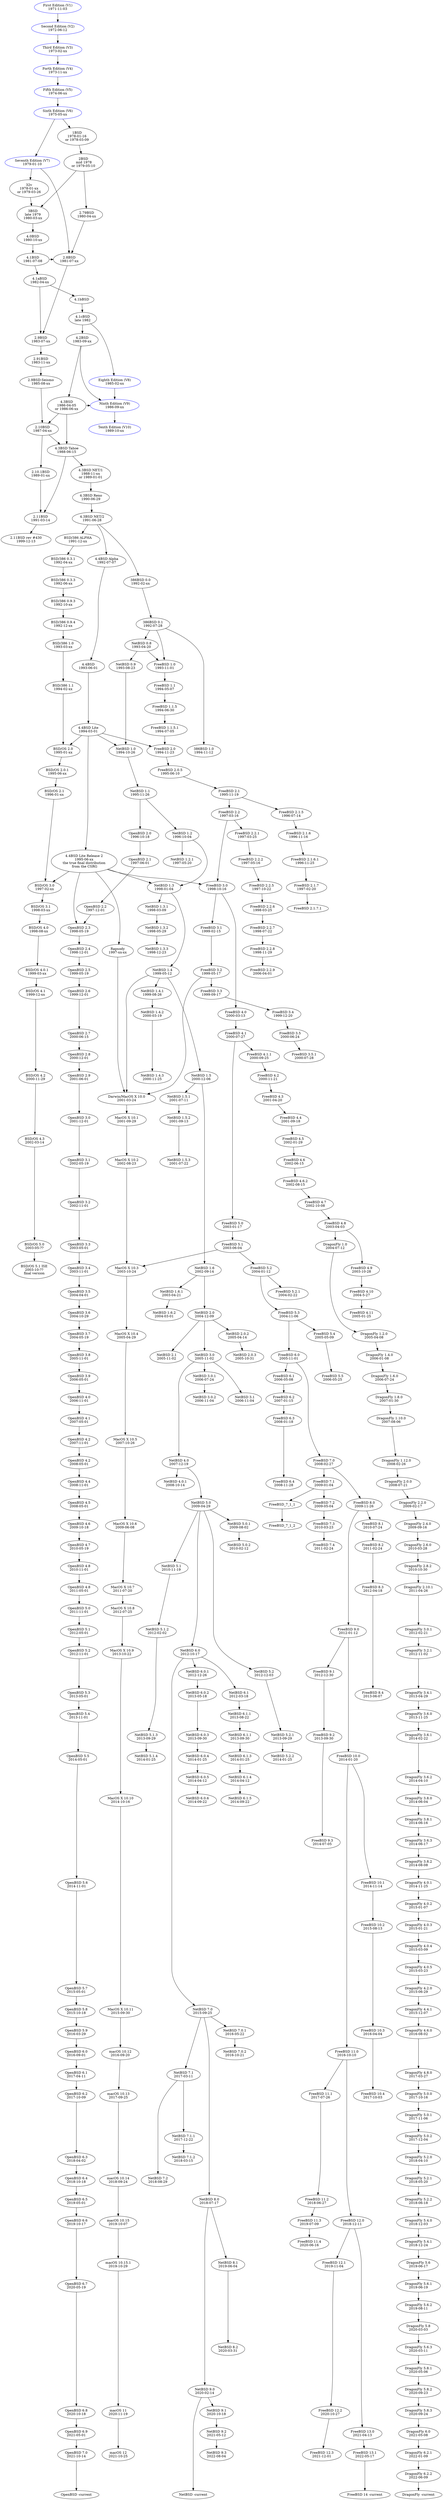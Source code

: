 # Copyright (c) 2022
#   zmbsdtree <arales.p@gmail.com>
#
digraph unix_bsd_tree {
  rankdir=TB
  node [shape=oval]
  v1   [label="First Edition (V1)\n1971-11-03",color=blue]
  v2   [label="Second Edition (V2)\n1972-06-12",color=blue]
  v3   [label="Third Edition (V3)\n1973-02-xx",color=blue]
  v4   [label="Forth Edition (V4)\n1973-11-xx",color=blue]
  v5   [label="Fifth Edition (V5)\n1974-06-xx",color=blue]
  v6   [label="Sixth Edition (V6)\n1975-05-xx",color=blue]
  v7   [label="Seventh Edition (V7)\n1979-01-10",color=blue]
  v8   [label="Eighth Edition (V8)\n1985-02-xx",color=blue]
  v9   [label="Ninth Edition (V9)\n1986-09-xx",color=blue]
  v10  [label="Tenth Edition (V10)\n1989-10-xx",color=blue]
  {rank = same; v7; _2BSD;}
  {rank = same; v8; _2_9BSD_Seismo;}
  {rank = same; v9; _4_3BSD; } 
  _1BSD              [label="1BSD\n1978-01-16\nor 1978-03-09"]
  _2BSD              [label="2BSD\n mid 1978\nor 1979-05-10"]
  _2_79BSD           [label="2.79BSD\n1980-04-xx"]
  {rank = same; _2_79BSD; _3BSD;}
  _2_8BSD            [label="2.8BSD\n1981-07-xx"]
  {rank = same; _2_8BSD; _4_1BSD;} 
#  _2_8_1BSD         [label="2.8.1BSD\n1982-01-xx"]
  _2_9BSD            [label="2.9BSD\n1983-07-xx"]
  {rank = same; _2_9BSD; _4_2BSD;}
  _2_9_1BSD          [label="2.91BSD\n1983-11-xx"]
  _2_9BSD_Seismo     [label="2.9BSD-Seismo\n1985-08-xx"]
  _2_10BSD           [label="2.10BSD\n1987-04-xx"]
  _2_10_1BSD         [label="2.10.1BSD\n1989-01-xx"]
  {rank = same; _2_10_1BSD; _4_3BSD_NET1;}
  _2_11BSD           [label="2.11BSD\n1991-03-14"]
  {rank = same; _2_11BSD; _4_3BSD_NET2; }
  _2_11BSDrev430     [label="2.11BSD rev #430\n1999-12-13"]
  _32v               [label="32v\n1978-01-xx\nor 1979-03-26"]
  _3BSD              [label="3BSD\nlate 1979\n1980-03-xx"]
  _4_0BSD            [label="4.0BSD\n1980-10-xx"]
  _4_1BSD            [label="4.1BSD\n1981-07-08"]
  _4_1aBSD           [label="4.1aBSD\n1982-04-xx"]
  _4_1bBSD           [label="4.1bBSD"]
  _4_1cBSD           [label="4.1cBSD\nlate 1982"]
  _4_2BSD            [label="4.2BSD\n1983-09-xx"]
  _4_3BSD            [label="4.3BSD\n1986-04-05\nor 1986-06-xx"]
  _4_3BSDTa          [label="4.3BSD Tahoe\n1988-06-15"]
  _4_3BSD_NET1       [label="4.3BSD NET/1\n1988-11-xx\nor 1989-01-01"]
  _4_3BSD_Reno       [label="4.3BSD Reno\n1990-06-29"]
  _4_3BSD_NET2       [label="4.3BSD NET/2\n1991-06-28"]

  BSD386A            [label="BSD/386 ALPHA\n1991-12-xx"]
  _386BSD_0_0        [label="386BSD 0.0\n1992-02-xx"]
  BSD386_0_3_1       [label="BSD/386 0.3.1\n1992-04-xx"]
  BSD386_0_3_3       [label="BSD/386 0.3.3\n1992-06-xx"]
  _386BSD_0_1        [label="386BSD 0.1\n1992-07-28"]
  _4_4BSDA           [label="4.4BSD Alpha\n1992-07-07"]
  BSD386_0_9_3       [label="BSD/386 0.9.3\n1992-10-xx"]
  BSD386_0_9_4       [label="BSD/386 0.9.4\n1992-12-xx"]
  
  BSD386_1_0         [label="BSD/386 1.0\n1993-03-xx"]
  NetBSD_0_8         [label="NetBSD 0.8\n1993-04-20"]
  _4_4BSD            [label="4.4BSD\n1993-06-01"]
  NetBSD_0_9         [label="NetBSD 0.9\n1993-08-23"]
  {rank = same; BSD386_1_0; NetBSD_0_8}
  {rank = same; _4_4BSD; NetBSD_0_9;}
  FreeBSD_1_0        [label="FreeBSD 1.0\n1993-11-01"]
#  FreeBSD_1_0_2             [label="FreeBSD 1.0.2\n1993-11-14"]
  BSD386_1_1         [label="BSD/386 1.1\n1994-02-xx"]
  _4_4BSDLite        [label="4.4BSD Lite\n1994-03-01"]
  FreeBSD_1_1        [label="FreeBSD 1.1\n1994-05-07"]
  FreeBSD_1_1_5      [label="FreeBSD 1.1.5\n1994-06-30"]
  FreeBSD_1_1_5_1    [label="FreeBSD 1.1.5.1\n1994-07-05"]
  NetBSD_1_0         [label="NetBSD 1.0\n1994-10-26"]
  _386BSD_1_0        [label="386BSD 1.0\n1994-11-12"]
  FreeBSD_2_0        [label="FreeBSD 2.0\n1994-11-23"]
  {rank = same; NetBSD_1_0; _386BSD_1_0; FreeBSD_2_0; }
  BSD_OS_2_0         [label="BSD/OS 2.0\n1995-01-xx"]
  FreeBSD_2_0_5      [label="FreeBSD 2.0.5\n1995-06-10"]
  BSD_OS_2_0_1       [label="BSD/OS 2.0.1\n1995-06-xx"]
  _4_4BSDLiteR2      [label="4.4BSD Lite Release 2\n1995-06-xx\nthe true final distribution\n from the CSRG"]
  FreeBSD_2_1	     [label="FreeBSD 2.1\n1995-11-19"]
  NetBSD_1_1	     [label="NetBSD 1.1\n1995-11-26"]
  {rank = same; FreeBSD_2_1; NetBSD_1_1;}
  BSD_OS_2_1	     [label="BSD/OS 2.1\n1996-01-xx"]
  FreeBSD_2_1_5	     [label="FreeBSD 2.1.5\n1996-07-14"]
  NetBSD_1_2	     [label="NetBSD 1.2\n1996-10-04"]
  OpenBSD_2_0	     [label="OpenBSD 2.0\n1996-10-18"]
  {rank = same; NetBSD_1_2; OpenBSD_2_0;}
  FreeBSD_2_1_6	     [label="FreeBSD 2.1.6\n1996-11-16"]
  FreeBSD_2_1_6_1    [label="FreeBSD 2.1.6.1\n1996-11-25"]
  Rhapsody	     [label="Rapsody\n1997-xx-xx"]
  FreeBSD_2_1_7	     [label="FreeBSD 2.1.7\n1997-02-20"]
  FreeBSD_2_1_7_1    [label="FreeBSD 2.1.7.1"]
  BSD_OS_3_0	     [label="BSD/OS 3.0\n1997-02-xx"]
  {rank = same; FreeBSD_2_1_7; BSD_OS_3_0;}
  FreeBSD_2_2	     [label="FreeBSD 2.2\n1997-03-16"]
  FreeBSD_2_2_1	     [label="FreeBSD 2.2.1\n1997-03-25"]
  FreeBSD_2_2_2	     [label="FreeBSD 2.2.2\n1997-05-16"]
  NetBSD_1_2_1	     [label="NetBSD 1.2.1\n1997-05-20"]
  {rank = same; FreeBSD_2_2_2; NetBSD_1_2_1;}
  OpenBSD_2_1	     [label="OpenBSD 2.1\n1997-06-01"]
  FreeBSD_2_2_5	     [label="FreeBSD 2.2.5\n1997-10-22"]
  OpenBSD_2_2	     [label="OpenBSD 2.2\n1997-12-01"]
  NetBSD_1_3	     [label="NetBSD 1.3\n1998-01-04"]
  FreeBSD_2_2_6	     [label="FreeBSD 2.2.6\n1998-03-25"]
  NetBSD_1_3_1	     [label="NetBSD 1.3.1\n1998-03-09"]
  BSD_OS_3_1	     [label="BSD/OS 3.1\n1998-03-xx"]
  {rank = same; FreeBSD_2_2_6; NetBSD_1_3_1; BSD_OS_3_1;}
  OpenBSD_2_3	     [label="OpenBSD 2.3\n1998-05-19"]
  NetBSD_1_3_2	     [label="NetBSD 1.3.2\n1998-05-29"]
  {rank = same; OpenBSD_2_3; NetBSD_1_3_2;}
  FreeBSD_2_2_7	     [label="FreeBSD 2.2.7\n1998-07-22"]
  BSD_OS_4_0	     [label="BSD/OS 4.0\n1998-08-xx"]
  FreeBSD_3_0	     [label="FreeBSD 3.0\n1998-10-16"]

  FreeBSD_2_2_8	     [label="FreeBSD 2.2.8\n1998-11-29"]
  OpenBSD_2_4	     [label="OpenBSD 2.4\n1998-12-01"]
  NetBSD_1_3_3	     [label="NetBSD 1.3.3\n1998-12-23"]
  {rank = same; FreeBSD_2_2_8; OpenBSD_2_4; NetBSD_1_3_3;}
  FreeBSD_3_1	     [label="FreeBSD 3.1\n1999-02-15"]
  BSD_OS_4_0_1	     [label="BSD/OS 4.0.1\n1999-03-xx"]
  NetBSD_1_4	     [label="NetBSD 1.4\n1999-05-12"]
  FreeBSD_3_2	     [label="FreeBSD 3.2\n1999-05-17"]
  OpenBSD_2_5	     [label="OpenBSD 2.5\n1999-05-19"]
  {rank = same; NetBSD_1_4; FreeBSD_3_2; OpenBSD_2_5;}
  NetBSD_1_4_1	     [label="NetBSD 1.4.1\n1999-08-26"]
  FreeBSD_3_3	     [label="FreeBSD 3.3\n1999-09-17"]
  OpenBSD_2_6	     [label="OpenBSD 2.6\n1999-12-01"]
  FreeBSD_3_4	     [label="FreeBSD 3.4\n1999-12-20"]
  BSD_OS_4_1	     [label="BSD/OS 4.1\n1999-12-xx"]
  {rank = same; FreeBSD_3_3; OpenBSD_2_6; BSD_OS_4_1;}
  FreeBSD_4_0	     [label="FreeBSD 4.0\n2000-03-13"]
  NetBSD_1_4_2	     [label="NetBSD 1.4.2\n2000-03-19"]
  {rank = same; FreeBSD_4_0; NetBSD_1_4_2;}
  OpenBSD_2_7	     [label="OpenBSD 2.7\n2000-06-15"]
  FreeBSD_3_5	     [label="FreeBSD 3.5\n2000-06-24"]
  {rank = same; OpenBSD_2_7; FreeBSD_3_5;}
  FreeBSD_4_1	     [label="FreeBSD 4.1\n2000-07-27"]
  FreeBSD_3_5_1	     [label="FreeBSD 3.5.1\n2000-07-28"]
  FreeBSD_4_1_1	     [label="FreeBSD 4.1.1\n2000-09-25"]
  FreeBSD_4_2	     [label="FreeBSD 4.2\n2000-11-21"]
  NetBSD_1_4_3	     [label="NetBSD 1.4.3\n2000-11-25"]
  BSD_OS_4_2	     [label="BSD/OS 4.2\n2000-11-29"]
  {rank = same; FreeBSD_4_2; NetBSD_1_4_3; BSD_OS_4_2;}  
  OpenBSD_2_8	     [label="OpenBSD 2.8\n2000-12-01"]
  NetBSD_1_5	     [label="NetBSD 1.5\n2000-12-06"]

  MacOSX_10_0	     [label="Darwin/MacOS X 10.0\n2001-03-24"]
  FreeBSD_4_3	     [label="FreeBSD 4.3\n2001-04-20"]
  {rank = same; MacOSX_10_0; FreeBSD_4_3;}  
  OpenBSD_2_9	     [label="OpenBSD 2.9\n2001-06-01"]
  NetBSD_1_5_1	     [label="NetBSD 1.5.1\n2001-07-11"]
  NetBSD_1_5_2	     [label="NetBSD 1.5.2\n2001-09-13"]
  FreeBSD_4_4	     [label="FreeBSD 4.4\n2001-09-18"]
  MacOSX_10_1	     [label="MacOS X 10.1\n2001-09-29"]
  {rank = same; NetBSD_1_5_2; FreeBSD_4_4; MacOSX_10_1;}  
  OpenBSD_3_0	     [label="OpenBSD 3.0\n2001-12-01"]
  FreeBSD_4_5	     [label="FreeBSD 4.5\n2002-01-29"]
  BSD_OS_4_3	     [label="BSD/OS 4.3\n2002-03-14"]
  {rank = same; FreeBSD_4_5; BSD_OS_4_3;}  
  OpenBSD_3_1	     [label="OpenBSD 3.1\n2002-05-19"]
  FreeBSD_4_6	     [label="FreeBSD 4.6\n2002-06-15"]
  {rank = same; OpenBSD_3_1; FreeBSD_4_6;}  
  NetBSD_1_5_3	     [label="NetBSD 1.5.3\n2001-07-22"]
  FreeBSD_4_6_2	     [label="FreeBSD 4.6.2\n2002-08-15"]
  MacOSX_10_2	     [label="MacOS X 10.2\n2002-08-23"]
  {rank = same; NetBSD_1_5_3; FreeBSD_4_6; MacOSX_10_2;}  
  NetBSD_1_6	     [label="NetBSD 1.6\n2002-09-14"]
  FreeBSD_4_7	     [label="FreeBSD 4.7\n2002-10-08"]
  OpenBSD_3_2	     [label="OpenBSD 3.2\n2002-11-01"]
  FreeBSD_5_0	     [label="FreeBSD 5.0\n2003-01-17"]
  FreeBSD_4_8	     [label="FreeBSD 4.8\n2003-04-03"]
  {rank = same; FreeBSD_4_8; FreeBSD_5_0;}  
  NetBSD_1_6_1	     [label="NetBSD 1.6.1\n2003-04-21"]
  OpenBSD_3_3	     [label="OpenBSD 3.3\n2003-05-01"]
  BSD_OS_5_0	     [label="BSD/OS 5.0\n2003-05-??"]
  FreeBSD_5_1	     [label="FreeBSD 5.1\n2003-06-04"]
  {rank = same; OpenBSD_3_3; BSD_OS_5_0; FreeBSD_5_1; }
  MacOSX_10_3	     [label="MacOS X 10.3\n2003-10-24"]
  FreeBSD_4_9	     [label="FreeBSD 4.9\n2003-10-28"]
  BSD_OS_5_1	     [label="BSD/OS 5.1 ISE\n2003-10-??\nfinal version"]
  {rank = same; FreeBSD_4_9; BSD_OS_5_1;}
  OpenBSD_3_4	     [label="OpenBSD 3.4\n2003-11-01"]
  FreeBSD_5_2	     [label="FreeBSD 5.2\n2004-01-12"]
  FreeBSD_5_2_1	     [label="FreeBSD 5.2.1\n2004-02-22"]
  NetBSD_1_6_2	     [label="NetBSD 1.6.2\n2004-03-01"]
  OpenBSD_3_5	     [label="OpenBSD 3.5\n2004-04-01"]
  {rank = same; FreeBSD_5_2_1; NetBSD_1_6_1; OpenBSD_3_5;}
  FreeBSD_4_10	     [label="FreeBSD 4.10\n2004-5-27"]
  DragonFly_1_0	     [label="DragonFly 1.0\n2004-07-12"]
  OpenBSD_3_6	     [label="OpenBSD 3.6\n2004-10-29"]
  FreeBSD_5_3	     [label="FreeBSD 5.3\n2004-11-06"]
  NetBSD_2_0	     [label="NetBSD 2.0\n2004-12-09"]
  {rank = same; OpenBSD_3_6;FreeBSD_5_3; NetBSD_2_0;}
  FreeBSD_4_11	     [label="FreeBSD 4.11\n2005-01-25"]
  DragonFly_1_2_0    [label="DragonFly 1.2.0\n2005-04-08"]
  NetBSD_2_0_2	     [label="NetBSD 2.0.2\n2005-04-14"]
  {rank = same; DragonFly_1_2_0; NetBSD_2_0_2;}
  MacOSX_10_4	     [label="MacOS X 10.4\n2005-04-29"]
  FreeBSD_5_4	     [label="FreeBSD 5.4\n2005-05-09"]
  OpenBSD_3_7	     [label="OpenBSD 3.7\n2004-05-19"]
  {rank = same; MacOSX_10_4; FreeBSD_5_4; OpenBSD_3_7}
  NetBSD_2_0_3	     [label="NetBSD 2.0.3\n2005-10-31"]
  OpenBSD_3_8	     [label="OpenBSD 3.8\n2005-11-01"]
  FreeBSD_6_0	     [label="FreeBSD 6.0\n2005-11-01"]
  NetBSD_2_1	     [label="NetBSD 2.1\n2005-11-02"]
  {rank = same; NetBSD_2_0_3; OpenBSD_3_8; FreeBSD_6_0; NetBSD_2_1;}
  NetBSD_3_0	     [label="NetBSD 3.0\n2005-11-02"]
  DragonFly_1_4_0    [label="DragonFly 1.4.0\n2006-01-08"]
  FreeBSD_2_2_9	     [label="FreeBSD 2.2.9\n2006-04-01"]
  OpenBSD_3_9	     [label="OpenBSD 3.9\n2006-05-01"]
  FreeBSD_6_1	     [label="FreeBSD 6.1\n2006-05-08"]
  FreeBSD_5_5	     [label="FreeBSD 5.5\n2006-05-25"]
  {rank = same; OpenBSD_3_9; FreeBSD_6_1; FreeBSD_5_5;}
  NetBSD_3_0_1	     [label="NetBSD 3.0.1\n2006-07-24"]
  DragonFly_1_6_0    [label="DragonFly 1.6.0\n2006-07-24"]
  {rank = same; NetBSD_3_0_1; DragonFly_1_6_0;}
  OpenBSD_4_0	     [label="OpenBSD 4.0\n2006-11-01"]
  NetBSD_3_0_2	     [label="NetBSD 3.0.2\n2006-11-04"]
  NetBSD_3_1	     [label="NetBSD 3.1\n2006-11-04"]
  {rank = same; OpenBSD_4_0; NetBSD_3_0_2; NetBSD_3_1;}
  FreeBSD_6_2	     [label="FreeBSD 6.2\n2007-01-15"]
  DragonFly_1_8_0    [label="DragonFly 1.8.0\n2007-01-30"]
  {rank = same; FreeBSD_6_2; DragonFly_1_8_0;}
  OpenBSD_4_1	     [label="OpenBSD 4.1\n2007-05-01"]
  DragonFly_1_10_0    [label="DragonFly 1.10.0\n2007-08-06"]
  MacOSX_10_5	     [label="MacOS X 10.5\n2007-10-26"]
  OpenBSD_4_2	     [label="OpenBSD 4.2\n2007-11-01"]
  {rank = same; MacOSX_10_5; OpenBSD_4_2;}
  NetBSD_4_0	     [label="NetBSD 4.0\n2007-12-19"]
  FreeBSD_6_3	     [label="FreeBSD 6.3\n2008-01-18"]
  DragonFly_1_12_0    [label="DragonFly 1.12.0\n2008-02-26"]
  FreeBSD_7_0	     [label="FreeBSD 7.0\n2008-02-27"]
  OpenBSD_4_3	     [label="OpenBSD 4.2\n2008-05-01"]
  {rank = same; DragonFly_1_12_0;FreeBSD_7_0;}
  DragonFly_2_0_0    [label="DragonFly 2.0.0\n2008-07-21"]
  NetBSD_4_0_1	     [label="NetBSD 4.0.1\n2008-10-14"]
  OpenBSD_4_4	     [label="OpenBSD 4.4\n2008-11-01"]
  FreeBSD_6_4	     [label="FreeBSD 6.4\n2008-11-28"]
  {rank = same; NetBSD_4_0_1; OpenBSD_4_4;FreeBSD_6_4;}
  FreeBSD_7_1	     [label="FreeBSD 7.1\n2009-01-04"]
  DragonFly_2_2_0    [label="DragonFly 2.2.0\n2009-02-17"] 
  NetBSD_5_0	     [label="NetBSD 5.0\n2009-04-29"]
  OpenBSD_4_5	     [label="OpenBSD 4.5\n2008-05-01"]
  FreeBSD_7_2	     [label="FreeBSD 7.2\n2009-05-04"]
  {rank = same; NetBSD_5_0; OpenBSD_4_5;FreeBSD_7_2;} 
  MacOSX_10_6	     [label="MacOS X 10.6\n2009-06-08"]
  NetBSD_5_0_1	     [label="NetBSD 5.0.1\n2009-08-02"]
  DragonFly_2_4_0    [label="DragonFly 2.4.0\n2009-09-16"]
  {rank = same; MacOSX_10_6; NetBSD_5_0_1;DragonFly_2_4_0;} 
  OpenBSD_4_6	     [label="OpenBSD 4.6\n2009-10-18"]
  FreeBSD_8_0	     [label="FreeBSD 8.0\n2009-11-26"]
  NetBSD_5_0_2	     [label="NetBSD 5.0.2\n2010-02-12"]
  FreeBSD_7_3	     [label="FreeBSD 7.3\n2010-03-23"]
  DragonFly_2_6_0    [label="DragonFly 2.6.0\n2010-03-28"]
  OpenBSD_4_7	     [label="OpenBSD 4.7\n2010-05-19"]
  FreeBSD_8_1	     [label="FreeBSD 8.1\n2010-07-24"]
  DragonFly_2_8_2    [label="DragonFly 2.8.2\n2010-10-30"]
  OpenBSD_4_8	     [label="OpenBSD 4.8\n2010-11-01"]
  NetBSD_5_1	     [label="NetBSD 5.1\n2010-11-19"]
  {rank = same; DragonFly_2_8_2;OpenBSD_4_8; NetBSD_5_1;}
  FreeBSD_7_4	     [label="FreeBSD 7.4\n2011-02-24"]
  FreeBSD_8_2	     [label="FreeBSD 8.2\n2011-02-24"]
  {rank = same; FreeBSD_7_4;FreeBSD_8_2;}
  DragonFly_2_10_1   [label="DragonFly 2.10.1\n2011-04-26"]
  OpenBSD_4_9	     [label="OpenBSD 4.8\n2011-05-01"]
  MacOSX_10_7	     [label="MacOS X 10.7\n2011-07-20"]
  {rank = same; OpenBSD_4_9; MacOSX_10_7;}
  OpenBSD_5_0	     [label="OpenBSD 5.0\n2011-11-01"]
  FreeBSD_9_0	     [label="FreeBSD 9.0\n2012-01-12"]
  NetBSD_5_1_2	     [label="NetBSD 5.1.2\n2012-02-02"]
  DragonFly_3_0_1    [label="DragonFly 3.0.1\n2012-02-21"]
  {rank = same; FreeBSD_9_0; NetBSD_5_1_2; DragonFly_3_0_1;}
  FreeBSD_8_3	     [label="FreeBSD 8.3\n2012-04-18"]
  OpenBSD_5_1	     [label="OpenBSD 5.1\n2012-05-01"]
  MacOSX_10_8	     [label="MacOS X 10.8\n2012-07-25"]
  NetBSD_6_0	     [label="NetBSD 6.0\n2012-10-17"]
  OpenBSD_5_2	     [label="OpenBSD 5.2\n2012-11-01"]
  DragonFly_3_2_1    [label="DragonFly 3.2.1\n2012-11-02"]
  {rank = same; NetBSD_6_0; OpenBSD_5_2; DragonFly_3_2_1;}
  NetBSD_5_2	     [label="NetBSD 5.2\n2012-12-03"]
  NetBSD_6_0_1	     [label="NetBSD 6.0.1\n2012-12-26"]
  FreeBSD_9_1	     [label="FreeBSD 9.1\n2012-12-30"]
  {rank = same; NetBSD_5_2; NetBSD_6_0_1; FreeBSD_9_1;}
  DragonFly_3_4_1    [label="DragonFly 3.4.1\n2013-04-29"]
  OpenBSD_5_3	     [label="OpenBSD 5.3\n2013-05-01"]
  NetBSD_6_0_2	     [label="NetBSD 6.0.2\n2013-05-18"]
  NetBSD_6_1	     [label="NetBSD 6.1\n2012-03-18"]
  FreeBSD_8_4	     [label="FreeBSD 8.4\n2013-06-07"]
  {rank = same; DragonFly_3_4_1; OpenBSD_5_3; NetBSD_6_0_2; NetBSD_6_1; FreeBSD_8_4;}
  NetBSD_6_1_1	     [label="NetBSD 6.1.1\n2013-08-22"]
  NetBSD_5_1_3	     [label="NetBSD 5.1.3\n2013-09-29"]
  NetBSD_5_2_1	     [label="NetBSD 5.2.1\n2013-09-29"]
  FreeBSD_9_2	     [label="FreeBSD 9.2\n2013-09-30"]
  NetBSD_6_0_3	     [label="NetBSD 6.0.3\n2013-09-30"]
  NetBSD_6_1_2	     [label="NetBSD 6.1.1\n2013-09-30"]
  {rank = same; NetBSD_5_1_3; NetBSD_5_2_1; FreeBSD_9_2; NetBSD_6_0_3; NetBSD_6_1_2; }
  MacOSX_10_9	     [label="MacOS X 10.9\n2013-10-22"]
  OpenBSD_5_4	     [label="OpenBSD 5.4\n2013-11-01"]
  DragonFly_3_6_0    [label="DragonFly 3.6.0\n2013-11-25"]
  {rank = same; OpenBSD_5_4; DragonFly_3_6_0;}
  FreeBSD_10_0	     [label="FreeBSD 10.0\n2014-01-20"]
  NetBSD_5_1_4	     [label="NetBSD 5.1.4\n2014-01-25"]
  NetBSD_5_2_2	     [label="NetBSD 5.2.2\n2014-01-25"]
  NetBSD_6_0_4	     [label="NetBSD 6.0.4\n2014-01-25"]
  NetBSD_6_1_3	     [label="NetBSD 6.1.3\n2014-01-25"]
  {rank = same; FreeBSD_10_0; NetBSD_5_1_4; NetBSD_5_2_2; NetBSD_6_0_4; NetBSD_6_1_3;}
  DragonFly_3_6_1    [label="DragonFly 3.6.1\n2014-02-22"]
  DragonFly_3_6_2    [label="DragonFly 3.6.2\n2014-04-10"]
  NetBSD_6_0_5	     [label="NetBSD 6.0.5\n2014-04-12"]
  NetBSD_6_1_4	     [label="NetBSD 6.1.4\n2014-04-12"]
  {rank = same; DragonFly_3_6_2; NetBSD_6_0_5; NetBSD_6_1_4;}
  OpenBSD_5_5	     [label="OpenBSD 5.5\n2014-05-01"]
  DragonFly_3_8_0    [label="DragonFly 3.8.0\n2014-06-04"]
  DragonFly_3_8_1    [label="DragonFly 3.8.1\n2014-06-16"]
  DragonFly_3_6_3    [label="DragonFly 3.6.3\n2014-06-17"]
  FreeBSD_9_3	     [label="FreeBSD 9.3\n2014-07-05"]
  {rank = same; DragonFly_3_6_3; FreeBSD_9_3;}
  DragonFly_3_8_2    [label="DragonFly 3.8.2\n2014-08-08"]
  NetBSD_6_0_6	     [label="NetBSD 6.0.6\n2014-09-22"]
  NetBSD_6_1_5	     [label="NetBSD 6.1.5\n2014-09-22"]
  MacOSX_10_10	     [label="MacOS X 10.10\n2014-10-16"]
  {rank = same; NetBSD_6_0_6; NetBSD_6_1_5; MacOSX_10_10;}
  OpenBSD_5_6	     [label="OpenBSD 5.6\n2014-11-01"]
  FreeBSD_10_1	     [label="FreeBSD 10.1\n2014-11-14"]
  DragonFly_4_0_1    [label="DragonFly 4.0.1\n2014-11-25"]
  {rank = same; OpenBSD_5_6; FreeBSD_10_1; DragonFly_4_0_1; }
  DragonFly_4_0_2    [label="DragonFly 4.0.2\n2015-01-07"]
  DragonFly_4_0_3    [label="DragonFly 4.0.3\n2015-01-21"]
  DragonFly_4_0_4    [label="DragonFly 4.0.4\n2015-03-09"]
  DragonFly_4_0_5    [label="DragonFly 4.0.5\n2015-03-23"]
  OpenBSD_5_7	     [label="OpenBSD 5.7\n2015-05-01"]
  DragonFly_4_2_0    [label="DragonFly 4.2.0\n2015-06-29"]
  {rank = same; OpenBSD_5_7; DragonFly_4_2_0; }
  FreeBSD_10_2	     [label="FreeBSD 10.2\n2015-08-13"]
  NetBSD_7_0	     [label="NetBSD 7.0\n2015-09-25"]
  MacOSX_10_11	     [label="MacOS X 10.11\n2015-09-30"]
  OpenBSD_5_8	     [label="OpenBSD 5.8\n2015-10-18"]
  {rank = same; NetBSD_7_0; MacOSX_10_11; OpenBSD_5_8; }
  DragonFly_4_4_1    [label="DragonFly 4.4.1\n2015-12-07"]
  OpenBSD_5_9	     [label="OpenBSD 5.9\n2016-03-29"]
  FreeBSD_10_3	     [label="FreeBSD 10.3\n2016-04-04"]
  NetBSD_7_0_1	     [label="NetBSD 7.0.1\n2016-05-22"]
  {rank = same; OpenBSD_5_9; FreeBSD_10_3; NetBSD_7_0_1; }
  DragonFly_4_6_0    [label="DragonFly 4.6.0\n2016-08-02"]
  OpenBSD_6_0	     [label="OpenBSD 6.0\n2016-09-01"]
  macOS_10_12	     [label="macOS 10.12\n2016-09-20"]
  FreeBSD_11_0	     [label="FreeBSD 11.0\n2016-10-10"]
  NetBSD_7_0_2	     [label="NetBSD 7.0.2\n2016-10-21"]
  {rank = same; macOS_10_12; FreeBSD_11_0; NetBSD_7_0_2; }
  NetBSD_7_1	     [label="NetBSD 7.1\n2017-03-11"]
  DragonFly_4_8_0    [label="DragonFly 4.8.0\n2017-03-27"]
  OpenBSD_6_1	     [label="OpenBSD 6.1\n2017-04-11"]
  {rank = same; NetBSD_7_1; DragonFly_4_8_0; OpenBSD_6_1; }
  FreeBSD_11_1	     [label="FreeBSD 11.1\n2017-07-26"]
  macOS_10_13	     [label="macOS 10.13\n2017-09-25"]
  FreeBSD_10_4	     [label="FreeBSD 10.4\n2017-10-03"]
  OpenBSD_6_2	     [label="OpenBSD 6.2\n2017-10-09"]
  DragonFly_5_0_0    [label="DragonFly 5.0.0\n2017-10-16"]
  {rank = same; macOS_10_13; FreeBSD_10_4; OpenBSD_6_2; DragonFly_5_0_0;}
  DragonFly_5_0_1    [label="DragonFly 5.0.1\n2017-11-06"]
  DragonFly_5_0_2    [label="DragonFly 5.0.2\n2017-12-04"]
  NetBSD_7_1_1	     [label="NetBSD 7.1.1\n2017-12-22"]
  {rank = same;  DragonFly_5_0_2; NetBSD_7_1_1; }
  NetBSD_7_1_2	     [label="NetBSD 7.1.2\n2018-03-15"]
  OpenBSD_6_3	     [label="OpenBSD 6.3\n2018-04-02"]
  DragonFly_5_2_0    [label="DragonFly 5.2.0\n2018-04-10"]
  {rank = same;  OpenBSD_6_3; DragonFly_5_2_0; }
  DragonFly_5_2_1    [label="DragonFly 5.2.1\n2018-05-20"]
  DragonFly_5_2_2    [label="DragonFly 5.2.2\n2018-06-18"]
  FreeBSD_11_2	     [label="FreeBSD 11.2\n2018-06-27"]
  NetBSD_8_0	     [label="NetBSD 8.0\n2018-07-17"]
  {rank = same; DragonFly_5_2_2; FreeBSD_11_2; NetBSD_8_0; }
  NetBSD_7_2	     [label="NetBSD 7.2\n2018-08-29"]
  macOS_10_14	     [label="macOS 10.14\n2018-09-24"]
  OpenBSD_6_4	     [label="OpenBSD 6.4\n2018-10-18"]
  {rank = same; NetBSD_7_2; macOS_10_14; OpenBSD_6_4; }
  DragonFly_5_4_0    [label="DragonFly 5.4.0\n2018-12-03"]
  FreeBSD_12_0	     [label="FreeBSD 12.0\n2018-12-11"]
  {rank = same; DragonFly_5_4_0; FreeBSD_12_0; }
  DragonFly_5_4_1    [label="DragonFly 5.4.1\n2018-12-24"]
  OpenBSD_6_5	     [label="OpenBSD 6.5\n2019-05-01"]
  NetBSD_8_1	     [label="NetBSD 8.1\n2019-06-04"]
  DragonFly_5_6	     [label="DragonFly 5.6\n2019-06-17"]
  {rank = same; NetBSD_8_1; DragonFly_5_6;}
  DragonFly_5_6_1    [label="DragonFly 5.6.1\n2019-06-19"]
  FreeBSD_11_3	     [label="FreeBSD 11.3\n2019-07-09"]
  DragonFly_5_6_2    [label="DragonFly 5.6.2\n2019-08-11"]
  macOS_10_15	     [label="macOS 10.15\n2019-10-07"]
  OpenBSD_6_6	     [label="OpenBSD 6.6\n2019-10-17"]
  {rank = same; macOS_10_15; OpenBSD_6_6; }
  macOS_10_15_1	     [label="macOS 10.15.1\n2019-10-29"]
  FreeBSD_12_1	     [label="FreeBSD 12.1\n2019-11-04"]
  {rank = same; macOS_10_15_1; FreeBSD_12_1; }
  NetBSD_9_0	     [label="NetBSD 9.0\n2020-02-14"]
  DragonFly_5_8      [label="DragonFly 5.8\n2020-03-03"]
  DragonFly_5_6_3    [label="DragonFly 5.6.3\n2020-03-11"]
  NetBSD_8_2	     [label="NetBSD 8.2\n2020-03-31"]
  {rank = same; DragonFly_5_6_3; NetBSD_8_2; }
  DragonFly_5_8_1    [label="DragonFly 5.8.1\n2020-05-06"]
  OpenBSD_6_7	     [label="OpenBSD 6.7\n2020-05-19"]
  FreeBSD_11_4	     [label="FreeBSD 11.4\n2020-06-16"]
  DragonFly_5_8_2    [label="DragonFly 5.8.2\n2020-09-23"]
  DragonFly_5_8_3    [label="DragonFly 5.8.3\n2020-09-24"]
  OpenBSD_6_8	     [label="OpenBSD 6.8\n2020-10-18"]
  NetBSD_9_1	     [label="NetBSD 9.1\n2020-10-18"]
  FreeBSD_12_2	     [label="FreeBSD 12.2\n2020-10-27"]
  macOS_11	     [label="macOS 11\n2020-11-19"]
  {rank = same; DragonFly_5_8_3; OpenBSD_6_8; NetBSD_9_1; FreeBSD_12_2; macOS_11; }
  FreeBSD_13_0	     [label="FreeBSD 13.0\n2021-04-13"]
  OpenBSD_6_9	     [label="OpenBSD 6.9\n2021-05-01"]
  DragonFly_6_0      [label="DragonFly 6.0\n2021-05-08"]
  NetBSD_9_2	     [label="NetBSD 9.2\n2021-05-12"]
  {rank = same; FreeBSD_13_0; OpenBSD_6_9; DragonFly_6_0; NetBSD_9_2; }
  OpenBSD_7_0	     [label="OpenBSD 7.0\n2021-10-14"]
  macOS_12	     [label="macOS 12\n2021-10-25"]
  {rank = same; OpenBSD_7_0; macOS_12; }
  FreeBSD_12_3	     [label="FreeBSD 12.3\n2021-12-01"]
  DragonFly_6_2_1    [label="DragonFly 6.2.1\n2022-01-09"]
  FreeBSD_13_1	     [label="FreeBSD 13.1\n2022-05-17"]
  {rank = same; FreeBSD_12_3; DragonFly_6_2_1; FreeBSD_13_1 }
  DragonFly_6_2_2    [label="DragonFly 6.2.2\n2022-06-09"]
  NetBSD_9_3	     [label="NetBSD 9.3\n2022-08-04"]

  FreeBSD_current    [label="FreeBSD 14 -current"]
  NetBSD_current     [label="NetBSD -current"]
  OpenBSD_current    [label="OpenBSD -current"]
  DragonFly_current  [label="DragonFly -current"]
  {rank = sink; FreeBSD_current; NetBSD_current; OpenBSD_current; DragonFly_current; }

v1 -> v2 -> v3 -> v4 -> v5 -> v6 -> v7
  _4_1cBSD -> v8 -> v9 -> v10
  v6 -> _1BSD -> _2BSD -> _2_79BSD -> _2_8BSD -> _2_9BSD -> _2_9_1BSD -> _2_9BSD_Seismo -> _2_10BSD -> _2_10_1BSD -> _2_11BSD -> _2_11BSDrev430
  _2BSD -> _3BSD
  v7 -> _2_8BSD
  v7 -> _32v -> _3BSD -> _4_0BSD -> _4_1BSD -> _4_1aBSD -> _4_1bBSD -> _4_1cBSD -> _4_2BSD -> _4_3BSD -> _4_3BSDTa -> _4_3BSD_NET1 -> _4_3BSD_Reno -> _4_3BSD_NET2
  _4_1BSD -> _2_8BSD
  _4_1aBSD -> _2_9BSD
  _4_2BSD -> v9
  _4_3BSD -> v9
  _4_3BSD -> _2_10BSD
  _2_10BSD -> _4_3BSDTa
  _4_3BSDTa -> _2_11BSD

  _4_3BSD_NET2 -> _386BSD_0_0 -> _386BSD_0_1 -> FreeBSD_1_0
  _386BSD_0_1 -> NetBSD_0_8
  _386BSD_0_1 -> _386BSD_1_0
  _4_3BSD_NET2 -> _4_4BSDA -> _4_4BSD -> _4_4BSDLite -> _4_4BSDLiteR2
  _4_3BSD_NET2 -> BSD386A -> BSD386_0_3_1 -> BSD386_0_3_3 -> BSD386_0_9_3 -> BSD386_0_9_4 -> BSD386_1_0 -> BSD386_1_1 -> BSD_OS_2_0
  NetBSD_0_8 -> FreeBSD_1_0
  FreeBSD_1_0 -> FreeBSD_1_1 -> FreeBSD_1_1_5 -> FreeBSD_1_1_5_1 -> FreeBSD_2_0 -> FreeBSD_2_0_5 -> FreeBSD_2_1
  NetBSD_0_8 -> NetBSD_0_9 -> NetBSD_1_0
  _4_4BSDLite -> FreeBSD_2_0
  _4_4BSDLite -> NetBSD_1_0
  _4_4BSDLite -> BSD_OS_2_0
  _4_4BSDLiteR2 -> Rhapsody
  _4_4BSDLiteR2 -> NetBSD_1_3
  _4_4BSDLiteR2 -> OpenBSD_2_3
  _4_4BSDLiteR2 -> BSD_OS_3_0
  _4_4BSDLiteR2 -> FreeBSD_3_0
  FreeBSD_2_1 -> FreeBSD_2_1_5 -> FreeBSD_2_1_6 -> FreeBSD_2_1_6_1 -> FreeBSD_2_1_7 -> FreeBSD_2_1_7_1
  FreeBSD_2_1 -> FreeBSD_2_2
  NetBSD_1_0 -> NetBSD_1_1 -> NetBSD_1_2 -> NetBSD_1_2_1
  NetBSD_1_1 -> OpenBSD_2_0 -> OpenBSD_2_1 -> OpenBSD_2_2 -> OpenBSD_2_3
  NetBSD_1_2 -> NetBSD_1_3 -> NetBSD_1_3_1 -> NetBSD_1_3_2 -> NetBSD_1_3_3
  BSD_OS_2_0 -> BSD_OS_2_0_1 -> BSD_OS_2_1 -> BSD_OS_3_0 -> BSD_OS_3_1 
  FreeBSD_2_2 -> FreeBSD_2_2_1 -> FreeBSD_2_2_2 -> FreeBSD_2_2_5 -> FreeBSD_2_2_6 -> FreeBSD_2_2_7 -> FreeBSD_2_2_8 -> FreeBSD_2_2_9
  FreeBSD_2_2 -> FreeBSD_3_0 -> FreeBSD_3_1 -> FreeBSD_3_2 -> FreeBSD_3_3 -> FreeBSD_3_4 -> FreeBSD_3_5 -> FreeBSD_3_5_1
  OpenBSD_2_3 -> OpenBSD_2_4 -> OpenBSD_2_5 -> OpenBSD_2_6 -> OpenBSD_2_7 -> OpenBSD_2_8
  NetBSD_1_3 -> NetBSD_1_4 -> NetBSD_1_4_1 -> NetBSD_1_4_2 -> NetBSD_1_4_3
  BSD_OS_3_1 -> BSD_OS_4_0 -> BSD_OS_4_0_1 -> BSD_OS_4_1 -> BSD_OS_4_2
  FreeBSD_3_0 -> FreeBSD_4_0 -> FreeBSD_4_1 -> FreeBSD_4_1_1 -> FreeBSD_4_2
  NetBSD_1_4 -> NetBSD_1_5
  FreeBSD_3_2 -> MacOSX_10_0
  Rhapsody -> MacOSX_10_0
  NetBSD_1_4 -> MacOSX_10_0
  FreeBSD_4_2 -> FreeBSD_4_3 ->FreeBSD_4_4 -> FreeBSD_4_5 -> FreeBSD_4_6 -> FreeBSD_4_6_2 -> FreeBSD_4_7 -> FreeBSD_4_8 -> FreeBSD_4_9 -> FreeBSD_4_10 -> FreeBSD_4_11
  FreeBSD_4_1 -> FreeBSD_5_0 -> FreeBSD_5_1 -> FreeBSD_5_2 -> FreeBSD_5_2_1
  FreeBSD_5_2 -> FreeBSD_5_3 -> FreeBSD_5_4 -> FreeBSD_5_5
  FreeBSD_5_3 -> FreeBSD_6_0 -> FreeBSD_6_1 -> FreeBSD_6_2 -> FreeBSD_6_3 -> FreeBSD_6_4
  MacOSX_10_0 -> MacOSX_10_1 -> MacOSX_10_2 -> MacOSX_10_3 -> MacOSX_10_4
  FreeBSD_5_1 -> MacOSX_10_3
  NetBSD_1_5 -> NetBSD_1_5_1 -> NetBSD_1_5_2 -> NetBSD_1_5_3
  NetBSD_1_5 -> NetBSD_1_6 -> NetBSD_2_0
  NetBSD_1_6 -> NetBSD_1_6_1 -> NetBSD_1_6_2
  NetBSD_2_0 -> NetBSD_2_0_2 -> NetBSD_2_0_3
  NetBSD_2_0 -> NetBSD_2_1
  NetBSD_2_0 -> NetBSD_3_0 -> NetBSD_3_0_1 -> NetBSD_3_0_2
  BSD_OS_4_2 -> BSD_OS_4_3 -> BSD_OS_5_0 -> BSD_OS_5_1
  FreeBSD_4_8 -> DragonFly_1_0 -> DragonFly_1_2_0 -> DragonFly_1_4_0 -> DragonFly_1_6_0
  OpenBSD_2_8 -> OpenBSD_2_9 -> OpenBSD_3_0 -> OpenBSD_3_1 -> OpenBSD_3_2 -> OpenBSD_3_3 -> OpenBSD_3_4 -> OpenBSD_3_5 -> OpenBSD_3_6 -> OpenBSD_3_7 -> OpenBSD_3_8 -> OpenBSD_3_9 -> OpenBSD_4_0
  FreeBSD_6_0 -> FreeBSD_7_0 -> FreeBSD_8_0 -> FreeBSD_9_0
  FreeBSD_7_0 -> FreeBSD_7_1 -> FreeBSD_7_2 -> FreeBSD_7_3 -> FreeBSD_7_4
  FreeBSD_7_1 -> FreeBSD_7_1_1 -> FreeBSD_7_1_2
  FreeBSD_8_0 -> FreeBSD_8_1 -> FreeBSD_8_2 -> FreeBSD_8_3 -> FreeBSD_8_4
  MacOSX_10_4 -> MacOSX_10_5 -> MacOSX_10_6 -> MacOSX_10_7 -> MacOSX_10_8
  NetBSD_3_0 -> NetBSD_4_0 -> NetBSD_5_0 -> NetBSD_6_0 -> NetBSD_7_0 -> NetBSD_8_0
  NetBSD_3_0 -> NetBSD_3_1
  NetBSD_4_0 -> NetBSD_4_0_1
  NetBSD_5_0 -> NetBSD_5_0_1 -> NetBSD_5_0_2
  NetBSD_5_0 -> NetBSD_5_1 -> NetBSD_5_1_2 -> NetBSD_5_1_3 -> NetBSD_5_1_4
  NetBSD_5_0 -> NetBSD_5_2 -> NetBSD_5_2_1 -> NetBSD_5_2_2
  NetBSD_6_0 -> NetBSD_6_0_1 -> NetBSD_6_0_2 -> NetBSD_6_0_3 -> NetBSD_6_0_4 ->	 NetBSD_6_0_5 -> NetBSD_6_0_6
  NetBSD_6_0 -> NetBSD_6_1 -> NetBSD_6_1_1 -> NetBSD_6_1_2 -> NetBSD_6_1_3 -> NetBSD_6_1_4 -> NetBSD_6_1_5
  NetBSD_7_0 -> NetBSD_7_0_1 -> NetBSD_7_0_2
  NetBSD_7_0 -> NetBSD_7_1 -> NetBSD_7_2
  NetBSD_7_1 -> NetBSD_7_1_1 -> NetBSD_7_1_2
  NetBSD_8_0 -> NetBSD_8_1 -> NetBSD_8_2
  NetBSD_9_0 -> NetBSD_9_1 -> NetBSD_9_2 -> NetBSD_9_3
  NetBSD_8_0 -> NetBSD_9_0 -> NetBSD_current
  OpenBSD_4_0 -> OpenBSD_4_1 -> OpenBSD_4_2 -> OpenBSD_4_3 -> OpenBSD_4_4 -> OpenBSD_4_5 -> OpenBSD_4_6 -> OpenBSD_4_7 -> OpenBSD_4_8 -> OpenBSD_4_9 -> OpenBSD_5_0 -> OpenBSD_5_1 -> OpenBSD_5_2
  DragonFly_1_6_0 -> DragonFly_1_8_0 -> DragonFly_1_10_0 -> DragonFly_1_12_0 -> DragonFly_2_0_0 -> DragonFly_2_2_0 -> DragonFly_2_4_0 -> DragonFly_2_6_0
  DragonFly_2_6_0 -> DragonFly_2_8_2 -> DragonFly_2_10_1 -> DragonFly_3_0_1 -> DragonFly_3_2_1
  FreeBSD_9_0 -> FreeBSD_9_1
  FreeBSD_9_1 -> FreeBSD_9_2 -> FreeBSD_9_3
  FreeBSD_9_0 -> FreeBSD_10_0 -> FreeBSD_10_1 -> FreeBSD_10_2 -> FreeBSD_10_3 -> FreeBSD_10_4
  FreeBSD_10_0 -> FreeBSD_11_0 -> FreeBSD_11_1 -> FreeBSD_11_2 -> FreeBSD_11_3 -> FreeBSD_11_4
  FreeBSD_11_0 -> FreeBSD_12_0 -> FreeBSD_13_0 -> FreeBSD_13_1 -> FreeBSD_current
  FreeBSD_12_0 -> FreeBSD_12_1 -> FreeBSD_12_2 -> FreeBSD_12_3
  MacOSX_10_8 -> MacOSX_10_9 -> MacOSX_10_10 -> MacOSX_10_11
  OpenBSD_5_2 -> OpenBSD_5_3 -> OpenBSD_5_4 -> OpenBSD_5_5 -> OpenBSD_5_6 -> OpenBSD_5_7 -> OpenBSD_5_8 -> OpenBSD_5_9 -> OpenBSD_6_0
  OpenBSD_6_0 -> OpenBSD_6_1 -> OpenBSD_6_2 -> OpenBSD_6_3 -> OpenBSD_6_4
  OpenBSD_6_4 -> OpenBSD_6_5 -> OpenBSD_6_6 -> OpenBSD_6_7 -> OpenBSD_6_8 -> OpenBSD_6_9 -> OpenBSD_7_0 -> OpenBSD_current
  DragonFly_3_2_1 -> DragonFly_3_4_1 -> DragonFly_3_6_0 -> DragonFly_3_6_1 -> DragonFly_3_6_2 -> DragonFly_3_8_0
  DragonFly_3_8_0 -> DragonFly_3_8_1 -> DragonFly_3_6_3 -> DragonFly_3_8_2 -> DragonFly_4_0_1
  DragonFly_4_0_1 -> DragonFly_4_0_2 -> DragonFly_4_0_3 -> DragonFly_4_0_4 -> DragonFly_4_0_5 -> DragonFly_4_2_0
  DragonFly_4_2_0 -> DragonFly_4_4_1 -> DragonFly_4_6_0 -> DragonFly_4_8_0 -> DragonFly_5_0_0
  MacOSX_10_11 -> macOS_10_12 -> macOS_10_13 -> macOS_10_14 -> macOS_10_15 -> macOS_10_15_1 -> macOS_11 -> macOS_12
  DragonFly_5_0_0 ->  DragonFly_5_0_1 ->  DragonFly_5_0_2 -> DragonFly_5_2_0
  DragonFly_5_2_0 -> DragonFly_5_2_1 -> DragonFly_5_2_2
  DragonFly_5_2_2 -> DragonFly_5_4_0 -> DragonFly_5_4_1 -> DragonFly_5_6 -> DragonFly_5_6_1 -> DragonFly_5_6_2 -> DragonFly_5_8
  DragonFly_5_8 -> DragonFly_5_6_3 -> DragonFly_5_8_1 -> DragonFly_5_8_2 -> DragonFly_5_8_3 -> DragonFly_6_0 -> DragonFly_6_2_1 -> DragonFly_6_2_2 -> DragonFly_current
}
